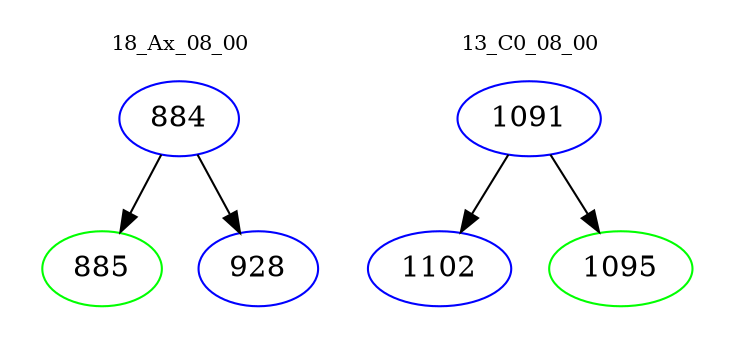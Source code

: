 digraph{
subgraph cluster_0 {
color = white
label = "18_Ax_08_00";
fontsize=10;
T0_884 [label="884", color="blue"]
T0_884 -> T0_885 [color="black"]
T0_885 [label="885", color="green"]
T0_884 -> T0_928 [color="black"]
T0_928 [label="928", color="blue"]
}
subgraph cluster_1 {
color = white
label = "13_C0_08_00";
fontsize=10;
T1_1091 [label="1091", color="blue"]
T1_1091 -> T1_1102 [color="black"]
T1_1102 [label="1102", color="blue"]
T1_1091 -> T1_1095 [color="black"]
T1_1095 [label="1095", color="green"]
}
}
